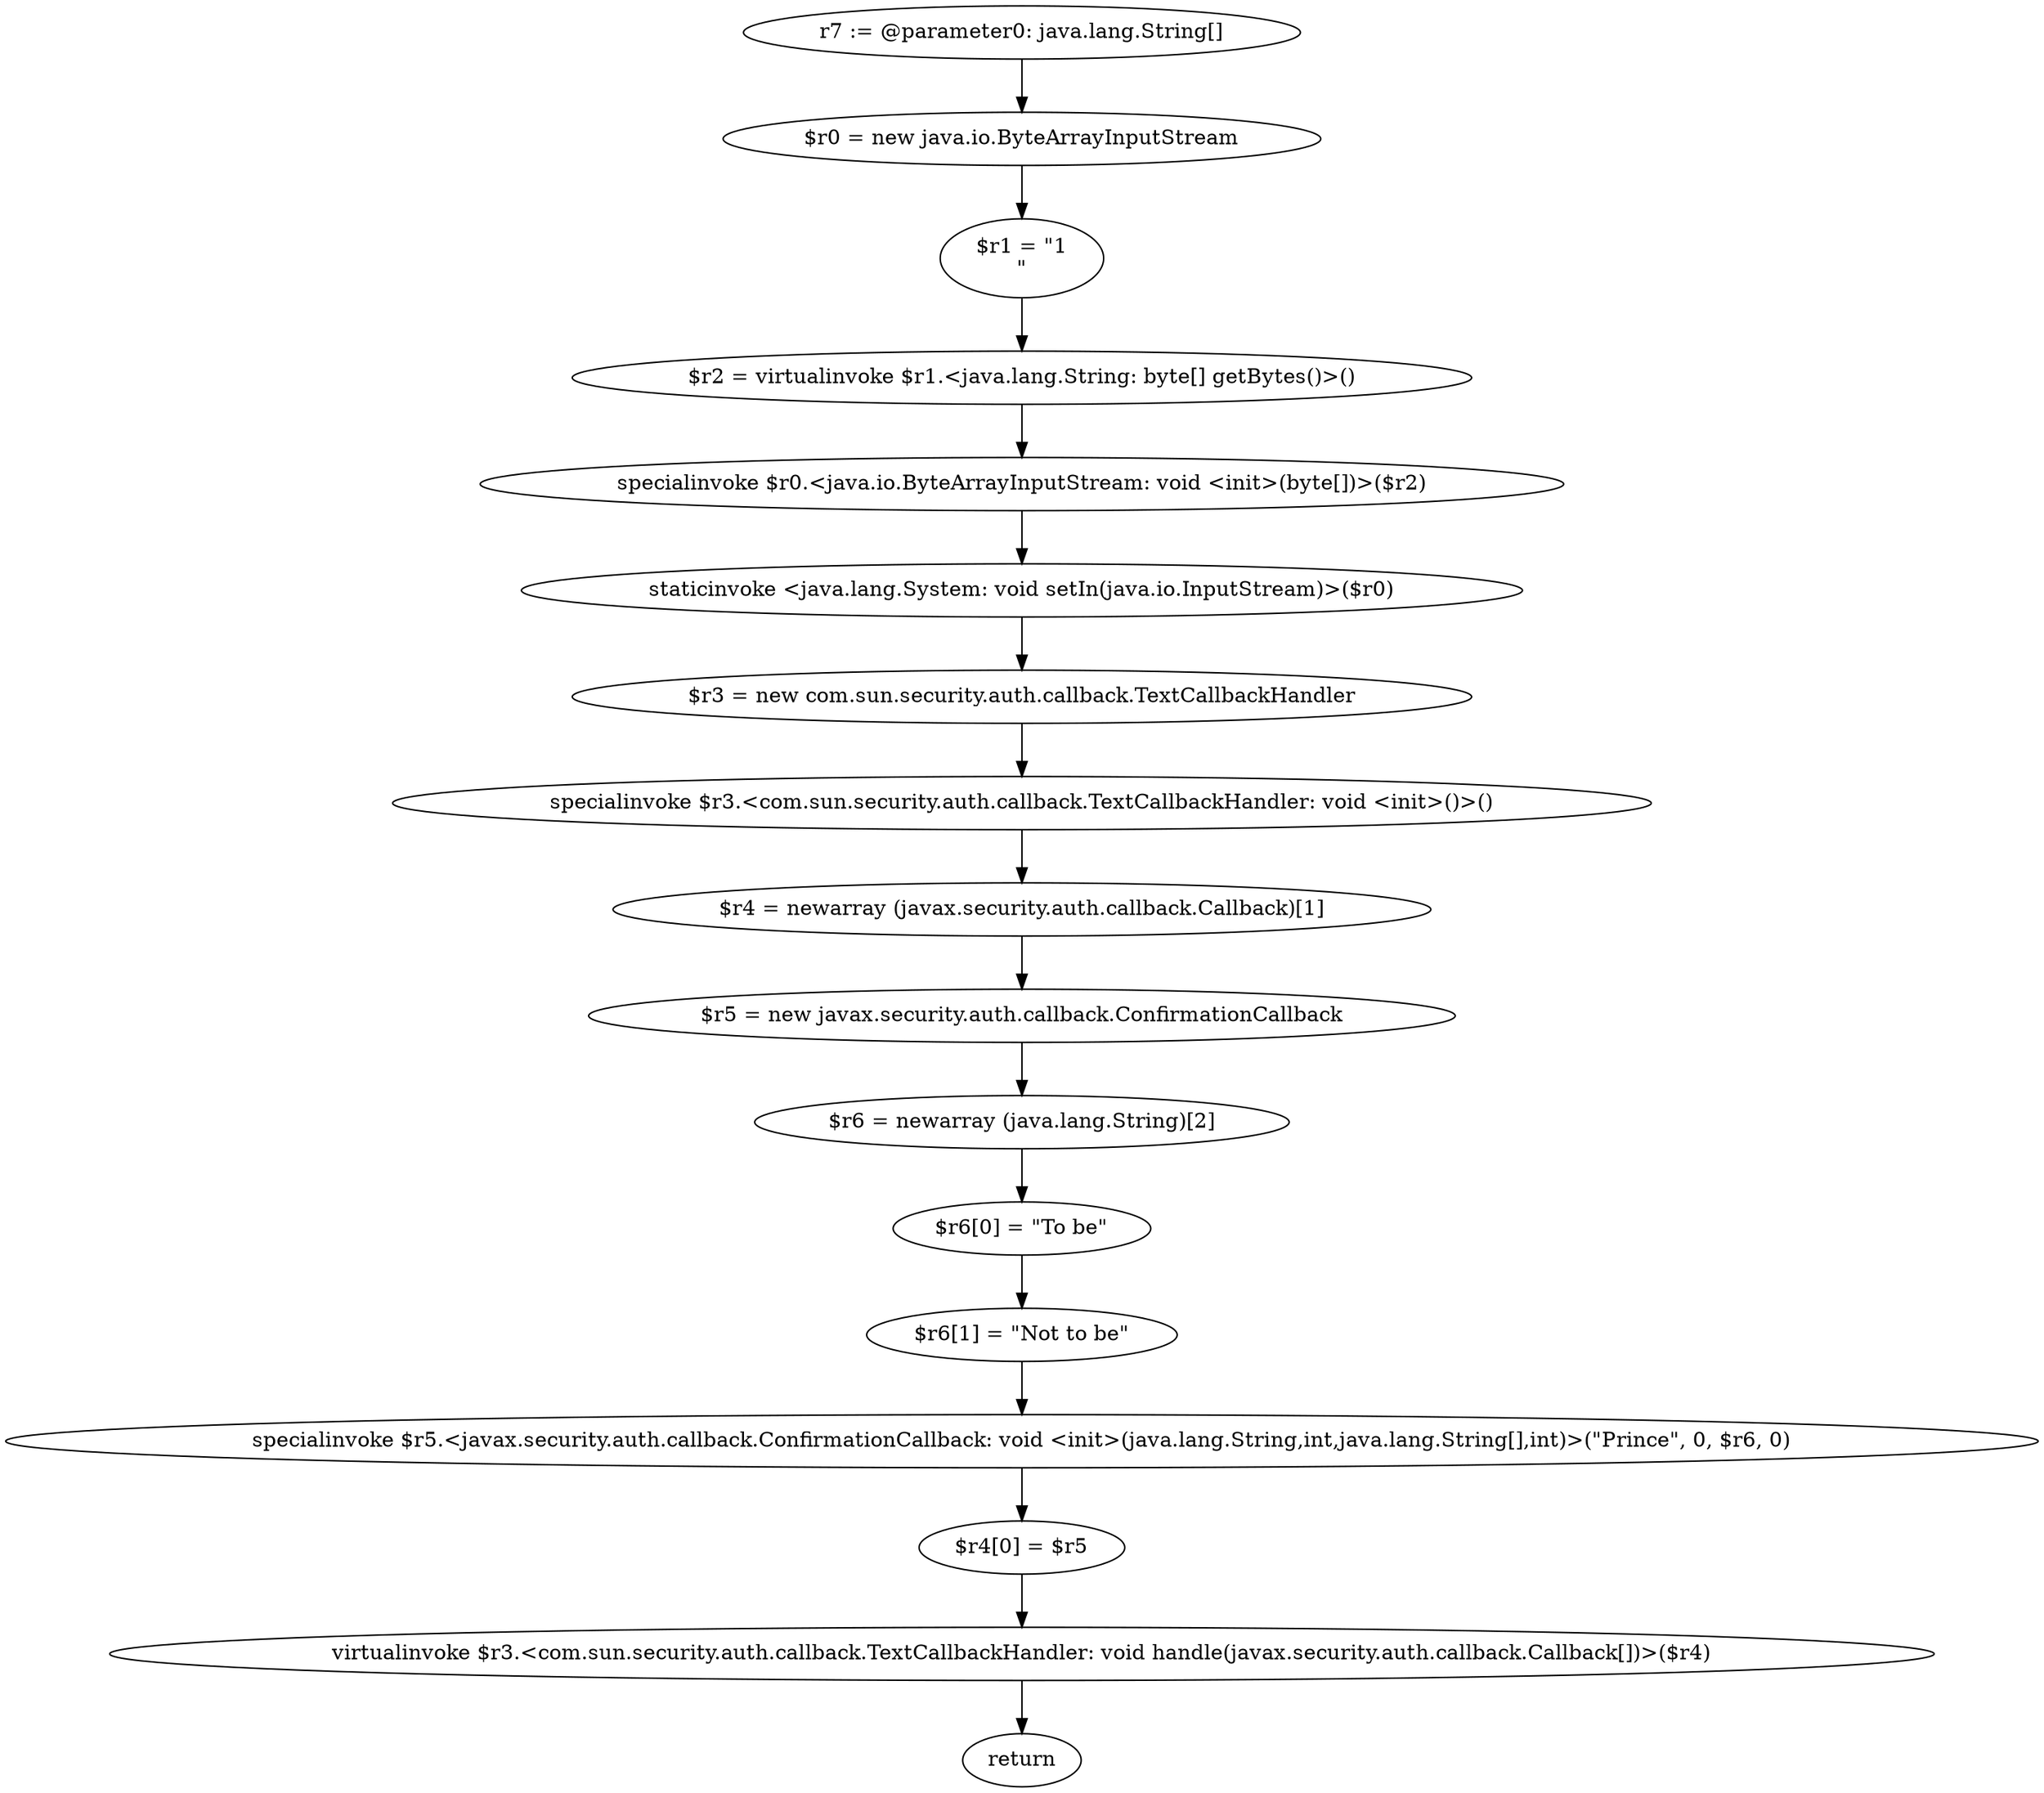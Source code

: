digraph "unitGraph" {
    "r7 := @parameter0: java.lang.String[]"
    "$r0 = new java.io.ByteArrayInputStream"
    "$r1 = \"1\n\""
    "$r2 = virtualinvoke $r1.<java.lang.String: byte[] getBytes()>()"
    "specialinvoke $r0.<java.io.ByteArrayInputStream: void <init>(byte[])>($r2)"
    "staticinvoke <java.lang.System: void setIn(java.io.InputStream)>($r0)"
    "$r3 = new com.sun.security.auth.callback.TextCallbackHandler"
    "specialinvoke $r3.<com.sun.security.auth.callback.TextCallbackHandler: void <init>()>()"
    "$r4 = newarray (javax.security.auth.callback.Callback)[1]"
    "$r5 = new javax.security.auth.callback.ConfirmationCallback"
    "$r6 = newarray (java.lang.String)[2]"
    "$r6[0] = \"To be\""
    "$r6[1] = \"Not to be\""
    "specialinvoke $r5.<javax.security.auth.callback.ConfirmationCallback: void <init>(java.lang.String,int,java.lang.String[],int)>(\"Prince\", 0, $r6, 0)"
    "$r4[0] = $r5"
    "virtualinvoke $r3.<com.sun.security.auth.callback.TextCallbackHandler: void handle(javax.security.auth.callback.Callback[])>($r4)"
    "return"
    "r7 := @parameter0: java.lang.String[]"->"$r0 = new java.io.ByteArrayInputStream";
    "$r0 = new java.io.ByteArrayInputStream"->"$r1 = \"1\n\"";
    "$r1 = \"1\n\""->"$r2 = virtualinvoke $r1.<java.lang.String: byte[] getBytes()>()";
    "$r2 = virtualinvoke $r1.<java.lang.String: byte[] getBytes()>()"->"specialinvoke $r0.<java.io.ByteArrayInputStream: void <init>(byte[])>($r2)";
    "specialinvoke $r0.<java.io.ByteArrayInputStream: void <init>(byte[])>($r2)"->"staticinvoke <java.lang.System: void setIn(java.io.InputStream)>($r0)";
    "staticinvoke <java.lang.System: void setIn(java.io.InputStream)>($r0)"->"$r3 = new com.sun.security.auth.callback.TextCallbackHandler";
    "$r3 = new com.sun.security.auth.callback.TextCallbackHandler"->"specialinvoke $r3.<com.sun.security.auth.callback.TextCallbackHandler: void <init>()>()";
    "specialinvoke $r3.<com.sun.security.auth.callback.TextCallbackHandler: void <init>()>()"->"$r4 = newarray (javax.security.auth.callback.Callback)[1]";
    "$r4 = newarray (javax.security.auth.callback.Callback)[1]"->"$r5 = new javax.security.auth.callback.ConfirmationCallback";
    "$r5 = new javax.security.auth.callback.ConfirmationCallback"->"$r6 = newarray (java.lang.String)[2]";
    "$r6 = newarray (java.lang.String)[2]"->"$r6[0] = \"To be\"";
    "$r6[0] = \"To be\""->"$r6[1] = \"Not to be\"";
    "$r6[1] = \"Not to be\""->"specialinvoke $r5.<javax.security.auth.callback.ConfirmationCallback: void <init>(java.lang.String,int,java.lang.String[],int)>(\"Prince\", 0, $r6, 0)";
    "specialinvoke $r5.<javax.security.auth.callback.ConfirmationCallback: void <init>(java.lang.String,int,java.lang.String[],int)>(\"Prince\", 0, $r6, 0)"->"$r4[0] = $r5";
    "$r4[0] = $r5"->"virtualinvoke $r3.<com.sun.security.auth.callback.TextCallbackHandler: void handle(javax.security.auth.callback.Callback[])>($r4)";
    "virtualinvoke $r3.<com.sun.security.auth.callback.TextCallbackHandler: void handle(javax.security.auth.callback.Callback[])>($r4)"->"return";
}
